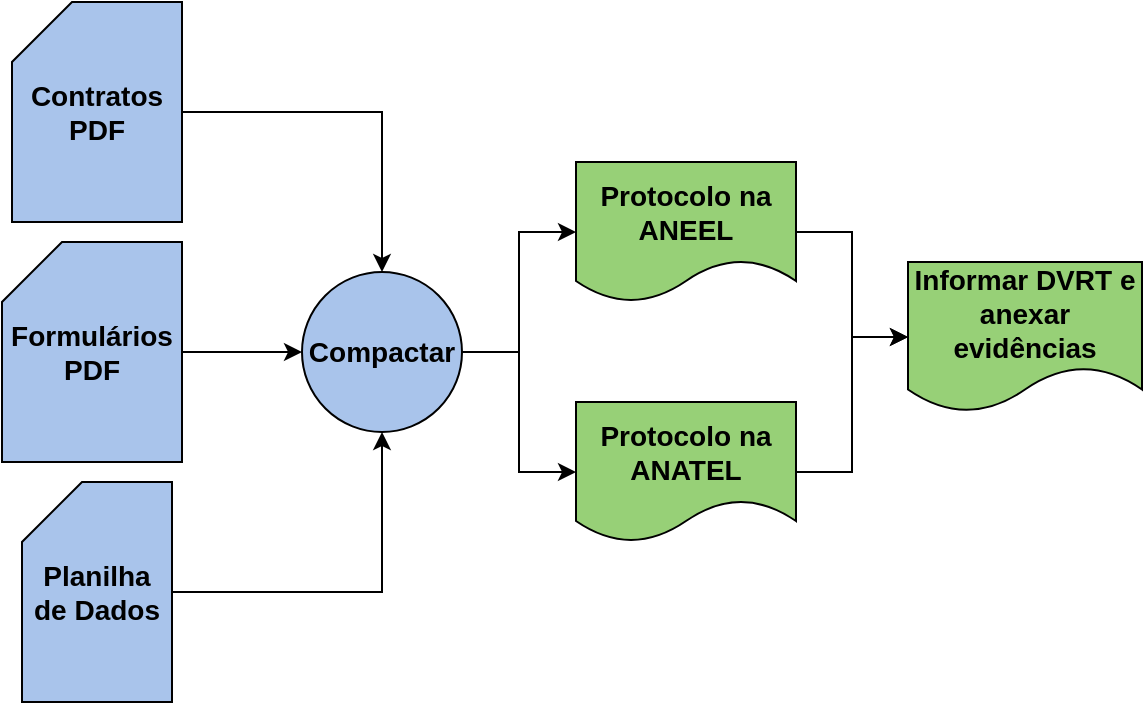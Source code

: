 <mxfile version="20.7.4" type="github">
  <diagram id="K5aLvIMpDVl0olhYd5NV" name="Página-1">
    <mxGraphModel dx="1311" dy="551" grid="1" gridSize="10" guides="1" tooltips="1" connect="1" arrows="1" fold="1" page="1" pageScale="1" pageWidth="1169" pageHeight="827" math="0" shadow="0">
      <root>
        <mxCell id="0" />
        <mxCell id="1" parent="0" />
        <mxCell id="edM-Qy_g1ela926yPv5F-34" style="edgeStyle=orthogonalEdgeStyle;rounded=0;orthogonalLoop=1;jettySize=auto;html=1;entryX=0;entryY=0.5;entryDx=0;entryDy=0;fontSize=14;" edge="1" parent="1" source="edM-Qy_g1ela926yPv5F-2" target="edM-Qy_g1ela926yPv5F-29">
          <mxGeometry relative="1" as="geometry" />
        </mxCell>
        <mxCell id="edM-Qy_g1ela926yPv5F-2" value="&lt;b&gt;&lt;font style=&quot;font-size: 14px;&quot;&gt;Protocolo na ANEEL&lt;br&gt;&lt;/font&gt;&lt;/b&gt;" style="shape=document;whiteSpace=wrap;html=1;boundedLbl=1;fillColor=#97D077;" vertex="1" parent="1">
          <mxGeometry x="397" y="150" width="110" height="70" as="geometry" />
        </mxCell>
        <mxCell id="edM-Qy_g1ela926yPv5F-21" style="edgeStyle=orthogonalEdgeStyle;rounded=0;orthogonalLoop=1;jettySize=auto;html=1;fontSize=14;" edge="1" parent="1" source="edM-Qy_g1ela926yPv5F-7" target="edM-Qy_g1ela926yPv5F-20">
          <mxGeometry relative="1" as="geometry" />
        </mxCell>
        <mxCell id="edM-Qy_g1ela926yPv5F-7" value="&lt;b&gt;Contratos PDF&lt;/b&gt;" style="shape=card;whiteSpace=wrap;html=1;fontSize=14;fillColor=#A9C4EB;" vertex="1" parent="1">
          <mxGeometry x="115" y="70" width="85" height="110" as="geometry" />
        </mxCell>
        <mxCell id="edM-Qy_g1ela926yPv5F-22" style="edgeStyle=orthogonalEdgeStyle;rounded=0;orthogonalLoop=1;jettySize=auto;html=1;fontSize=14;" edge="1" parent="1" source="edM-Qy_g1ela926yPv5F-10" target="edM-Qy_g1ela926yPv5F-20">
          <mxGeometry relative="1" as="geometry" />
        </mxCell>
        <mxCell id="edM-Qy_g1ela926yPv5F-10" value="&lt;b&gt;Formulários PDF&lt;/b&gt;" style="shape=card;whiteSpace=wrap;html=1;fontSize=14;fillColor=#A9C4EB;" vertex="1" parent="1">
          <mxGeometry x="110" y="190" width="90" height="110" as="geometry" />
        </mxCell>
        <mxCell id="edM-Qy_g1ela926yPv5F-26" style="edgeStyle=orthogonalEdgeStyle;rounded=0;orthogonalLoop=1;jettySize=auto;html=1;entryX=0.5;entryY=1;entryDx=0;entryDy=0;fontSize=14;" edge="1" parent="1" source="edM-Qy_g1ela926yPv5F-11" target="edM-Qy_g1ela926yPv5F-20">
          <mxGeometry relative="1" as="geometry" />
        </mxCell>
        <mxCell id="edM-Qy_g1ela926yPv5F-11" value="&lt;b&gt;Planilha de Dados&lt;/b&gt;" style="shape=card;whiteSpace=wrap;html=1;fontSize=14;fillColor=#A9C4EB;" vertex="1" parent="1">
          <mxGeometry x="120" y="310" width="75" height="110" as="geometry" />
        </mxCell>
        <mxCell id="edM-Qy_g1ela926yPv5F-35" style="edgeStyle=orthogonalEdgeStyle;rounded=0;orthogonalLoop=1;jettySize=auto;html=1;entryX=0;entryY=0.5;entryDx=0;entryDy=0;fontSize=14;" edge="1" parent="1" source="edM-Qy_g1ela926yPv5F-12" target="edM-Qy_g1ela926yPv5F-29">
          <mxGeometry relative="1" as="geometry" />
        </mxCell>
        <mxCell id="edM-Qy_g1ela926yPv5F-12" value="&lt;b&gt;&lt;font style=&quot;font-size: 14px;&quot;&gt;Protocolo na ANATEL&lt;br&gt;&lt;/font&gt;&lt;/b&gt;" style="shape=document;whiteSpace=wrap;html=1;boundedLbl=1;fillColor=#97D077;" vertex="1" parent="1">
          <mxGeometry x="397" y="270" width="110" height="70" as="geometry" />
        </mxCell>
        <mxCell id="edM-Qy_g1ela926yPv5F-30" style="edgeStyle=orthogonalEdgeStyle;rounded=0;orthogonalLoop=1;jettySize=auto;html=1;entryX=0;entryY=0.5;entryDx=0;entryDy=0;fontSize=14;" edge="1" parent="1" source="edM-Qy_g1ela926yPv5F-20" target="edM-Qy_g1ela926yPv5F-2">
          <mxGeometry relative="1" as="geometry" />
        </mxCell>
        <mxCell id="edM-Qy_g1ela926yPv5F-33" style="edgeStyle=orthogonalEdgeStyle;rounded=0;orthogonalLoop=1;jettySize=auto;html=1;entryX=0;entryY=0.5;entryDx=0;entryDy=0;fontSize=14;" edge="1" parent="1" source="edM-Qy_g1ela926yPv5F-20" target="edM-Qy_g1ela926yPv5F-12">
          <mxGeometry relative="1" as="geometry" />
        </mxCell>
        <mxCell id="edM-Qy_g1ela926yPv5F-20" value="&lt;b&gt;Compactar&lt;/b&gt;" style="ellipse;whiteSpace=wrap;html=1;aspect=fixed;fontSize=14;fillColor=#A9C4EB;" vertex="1" parent="1">
          <mxGeometry x="260" y="205" width="80" height="80" as="geometry" />
        </mxCell>
        <mxCell id="edM-Qy_g1ela926yPv5F-29" value="&lt;b&gt;&lt;font style=&quot;font-size: 14px;&quot;&gt;Informar DVRT e anexar evidências&lt;br&gt;&lt;/font&gt;&lt;/b&gt;" style="shape=document;whiteSpace=wrap;html=1;boundedLbl=1;fillColor=#97D077;" vertex="1" parent="1">
          <mxGeometry x="563" y="200" width="117" height="75" as="geometry" />
        </mxCell>
      </root>
    </mxGraphModel>
  </diagram>
</mxfile>
